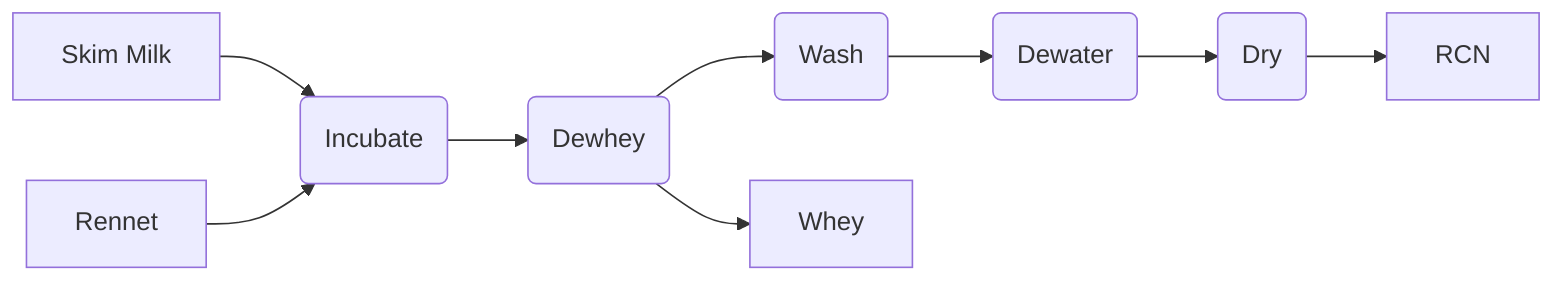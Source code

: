 flowchart LR
A[|borders:n|Skim Milk] --> B(Incubate)
  B --> C(Dewhey)
  C --> D(Wash)
  D --> E(Dewater)
  E --> F(Dry)
F --> G[|borders:n|RCN]

H[|borders:n|Rennet] --> B(Incubate)

C --> J[|borders:n|Whey]